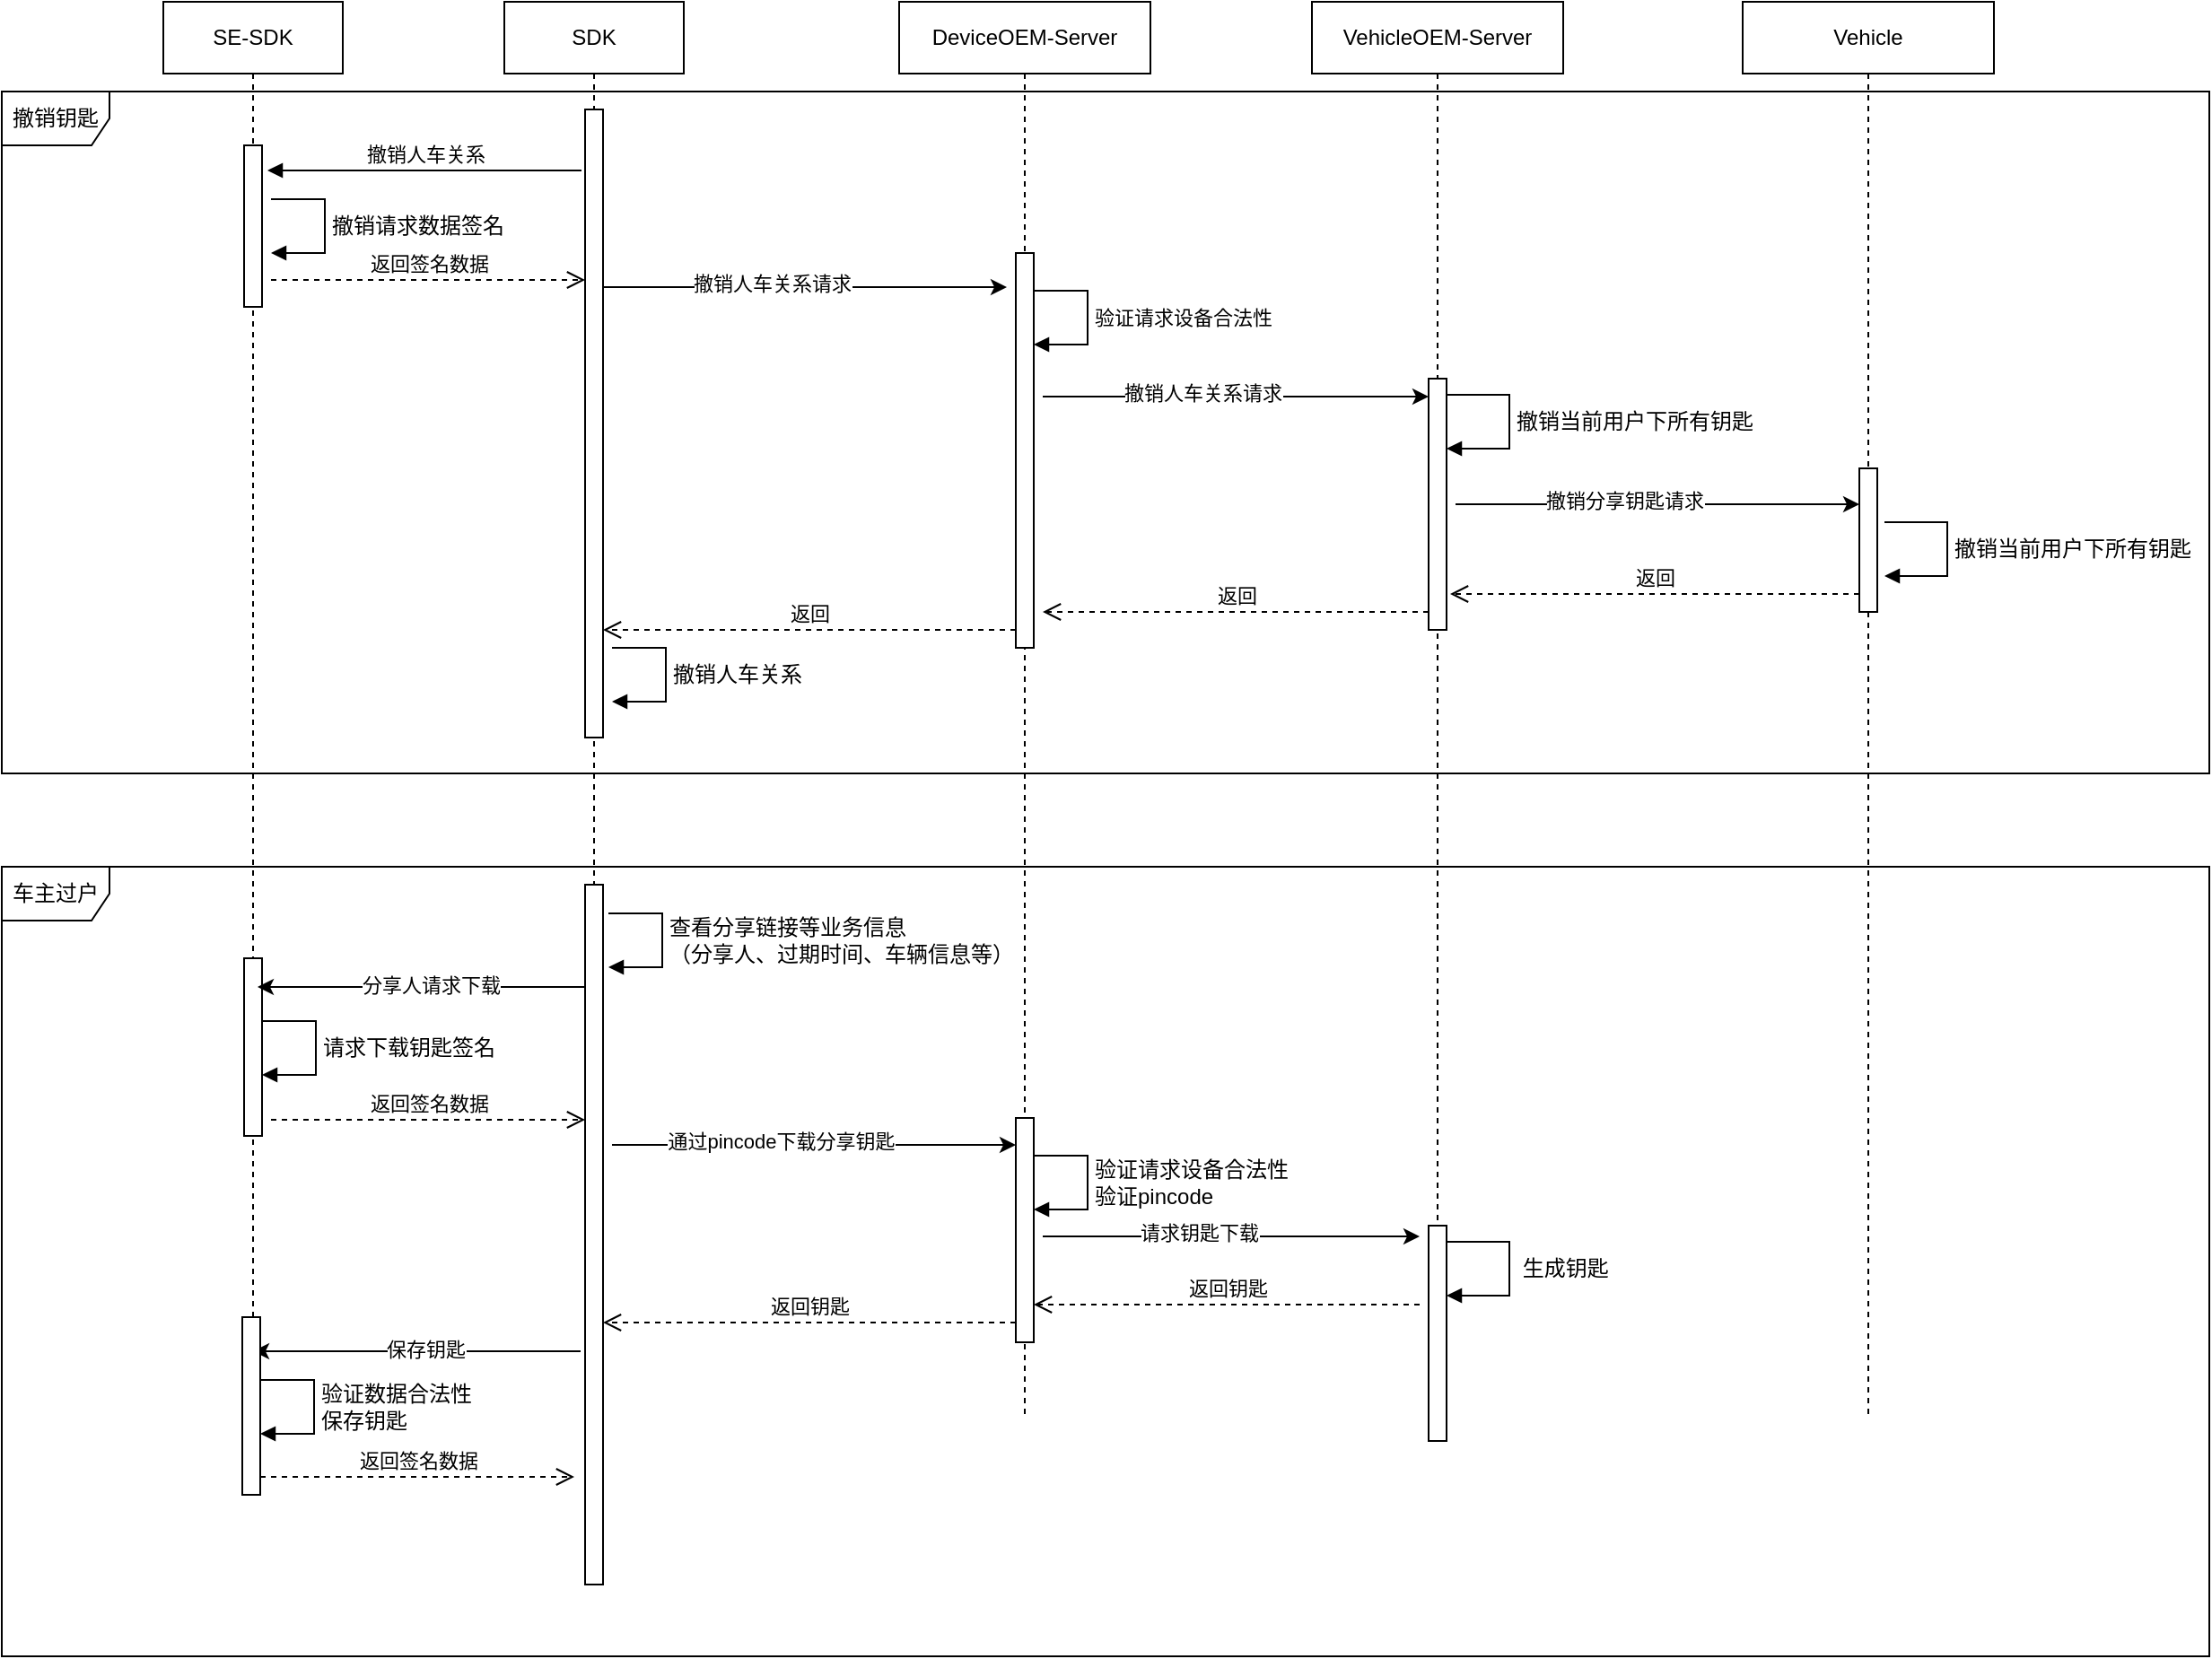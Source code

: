 <mxfile version="24.7.7">
  <diagram name="第 1 页" id="pRwHNNlRCIsjpIY2URZG">
    <mxGraphModel dx="2536" dy="927" grid="1" gridSize="10" guides="1" tooltips="1" connect="1" arrows="1" fold="1" page="1" pageScale="1" pageWidth="827" pageHeight="1169" math="0" shadow="0">
      <root>
        <mxCell id="0" />
        <mxCell id="1" parent="0" />
        <mxCell id="WlolENBASXnC9q6rWEca-1" value="SE-SDK" style="shape=umlLifeline;perimeter=lifelinePerimeter;whiteSpace=wrap;html=1;container=0;dropTarget=0;collapsible=0;recursiveResize=0;outlineConnect=0;portConstraint=eastwest;newEdgeStyle={&quot;edgeStyle&quot;:&quot;elbowEdgeStyle&quot;,&quot;elbow&quot;:&quot;vertical&quot;,&quot;curved&quot;:0,&quot;rounded&quot;:0};" vertex="1" parent="1">
          <mxGeometry x="-350" y="40" width="100" height="790" as="geometry" />
        </mxCell>
        <mxCell id="WlolENBASXnC9q6rWEca-2" value="" style="html=1;points=[];perimeter=orthogonalPerimeter;outlineConnect=0;targetShapes=umlLifeline;portConstraint=eastwest;newEdgeStyle={&quot;edgeStyle&quot;:&quot;elbowEdgeStyle&quot;,&quot;elbow&quot;:&quot;vertical&quot;,&quot;curved&quot;:0,&quot;rounded&quot;:0};" vertex="1" parent="WlolENBASXnC9q6rWEca-1">
          <mxGeometry x="45" y="80" width="10" height="90" as="geometry" />
        </mxCell>
        <mxCell id="WlolENBASXnC9q6rWEca-3" value="" style="html=1;points=[];perimeter=orthogonalPerimeter;outlineConnect=0;targetShapes=umlLifeline;portConstraint=eastwest;newEdgeStyle={&quot;edgeStyle&quot;:&quot;elbowEdgeStyle&quot;,&quot;elbow&quot;:&quot;vertical&quot;,&quot;curved&quot;:0,&quot;rounded&quot;:0};" vertex="1" parent="WlolENBASXnC9q6rWEca-1">
          <mxGeometry x="45" y="533" width="10" height="99" as="geometry" />
        </mxCell>
        <mxCell id="WlolENBASXnC9q6rWEca-4" value="SDK" style="shape=umlLifeline;perimeter=lifelinePerimeter;whiteSpace=wrap;html=1;container=0;dropTarget=0;collapsible=0;recursiveResize=0;outlineConnect=0;portConstraint=eastwest;newEdgeStyle={&quot;edgeStyle&quot;:&quot;elbowEdgeStyle&quot;,&quot;elbow&quot;:&quot;vertical&quot;,&quot;curved&quot;:0,&quot;rounded&quot;:0};" vertex="1" parent="1">
          <mxGeometry x="-160" y="40" width="100" height="790" as="geometry" />
        </mxCell>
        <mxCell id="WlolENBASXnC9q6rWEca-5" value="" style="html=1;points=[];perimeter=orthogonalPerimeter;outlineConnect=0;targetShapes=umlLifeline;portConstraint=eastwest;newEdgeStyle={&quot;edgeStyle&quot;:&quot;elbowEdgeStyle&quot;,&quot;elbow&quot;:&quot;vertical&quot;,&quot;curved&quot;:0,&quot;rounded&quot;:0};" vertex="1" parent="WlolENBASXnC9q6rWEca-4">
          <mxGeometry x="45" y="60" width="10" height="350" as="geometry" />
        </mxCell>
        <mxCell id="WlolENBASXnC9q6rWEca-6" value="" style="html=1;points=[];perimeter=orthogonalPerimeter;outlineConnect=0;targetShapes=umlLifeline;portConstraint=eastwest;newEdgeStyle={&quot;edgeStyle&quot;:&quot;elbowEdgeStyle&quot;,&quot;elbow&quot;:&quot;vertical&quot;,&quot;curved&quot;:0,&quot;rounded&quot;:0};" vertex="1" parent="WlolENBASXnC9q6rWEca-4">
          <mxGeometry x="45" y="492" width="10" height="390" as="geometry" />
        </mxCell>
        <mxCell id="WlolENBASXnC9q6rWEca-7" value="撤销人车关系" style="html=1;verticalAlign=bottom;endArrow=block;edgeStyle=elbowEdgeStyle;elbow=vertical;curved=0;rounded=0;" edge="1" parent="1">
          <mxGeometry relative="1" as="geometry">
            <mxPoint x="-117" y="134" as="sourcePoint" />
            <Array as="points" />
            <mxPoint x="-292" y="134" as="targetPoint" />
          </mxGeometry>
        </mxCell>
        <mxCell id="WlolENBASXnC9q6rWEca-9" value="返回签名数据" style="html=1;verticalAlign=bottom;endArrow=open;dashed=1;endSize=8;edgeStyle=elbowEdgeStyle;elbow=vertical;curved=0;rounded=0;" edge="1" parent="1">
          <mxGeometry relative="1" as="geometry">
            <mxPoint x="-115" y="195" as="targetPoint" />
            <Array as="points">
              <mxPoint x="-200" y="195" />
            </Array>
            <mxPoint x="-290" y="195" as="sourcePoint" />
          </mxGeometry>
        </mxCell>
        <mxCell id="WlolENBASXnC9q6rWEca-10" value="DeviceOEM-Server" style="shape=umlLifeline;perimeter=lifelinePerimeter;whiteSpace=wrap;html=1;container=0;dropTarget=0;collapsible=0;recursiveResize=0;outlineConnect=0;portConstraint=eastwest;newEdgeStyle={&quot;edgeStyle&quot;:&quot;elbowEdgeStyle&quot;,&quot;elbow&quot;:&quot;vertical&quot;,&quot;curved&quot;:0,&quot;rounded&quot;:0};" vertex="1" parent="1">
          <mxGeometry x="60" y="40" width="140" height="790" as="geometry" />
        </mxCell>
        <mxCell id="WlolENBASXnC9q6rWEca-11" value="" style="html=1;points=[];perimeter=orthogonalPerimeter;outlineConnect=0;targetShapes=umlLifeline;portConstraint=eastwest;newEdgeStyle={&quot;edgeStyle&quot;:&quot;elbowEdgeStyle&quot;,&quot;elbow&quot;:&quot;vertical&quot;,&quot;curved&quot;:0,&quot;rounded&quot;:0};" vertex="1" parent="WlolENBASXnC9q6rWEca-10">
          <mxGeometry x="65" y="140" width="10" height="220" as="geometry" />
        </mxCell>
        <mxCell id="WlolENBASXnC9q6rWEca-12" value="" style="html=1;points=[];perimeter=orthogonalPerimeter;outlineConnect=0;targetShapes=umlLifeline;portConstraint=eastwest;newEdgeStyle={&quot;edgeStyle&quot;:&quot;elbowEdgeStyle&quot;,&quot;elbow&quot;:&quot;vertical&quot;,&quot;curved&quot;:0,&quot;rounded&quot;:0};" vertex="1" parent="WlolENBASXnC9q6rWEca-10">
          <mxGeometry x="65" y="622" width="10" height="125" as="geometry" />
        </mxCell>
        <mxCell id="WlolENBASXnC9q6rWEca-13" value="" style="endArrow=classic;html=1;rounded=0;" edge="1" parent="WlolENBASXnC9q6rWEca-10">
          <mxGeometry width="50" height="50" relative="1" as="geometry">
            <mxPoint x="80" y="688" as="sourcePoint" />
            <mxPoint x="290" y="688" as="targetPoint" />
          </mxGeometry>
        </mxCell>
        <mxCell id="WlolENBASXnC9q6rWEca-14" value="请求钥匙下载" style="edgeLabel;html=1;align=center;verticalAlign=middle;resizable=0;points=[];" vertex="1" connectable="0" parent="WlolENBASXnC9q6rWEca-13">
          <mxGeometry x="-0.17" y="2" relative="1" as="geometry">
            <mxPoint as="offset" />
          </mxGeometry>
        </mxCell>
        <mxCell id="WlolENBASXnC9q6rWEca-15" value="返回钥匙" style="html=1;verticalAlign=bottom;endArrow=open;dashed=1;endSize=8;edgeStyle=elbowEdgeStyle;elbow=vertical;curved=0;rounded=0;" edge="1" parent="WlolENBASXnC9q6rWEca-10" target="WlolENBASXnC9q6rWEca-12">
          <mxGeometry relative="1" as="geometry">
            <mxPoint x="80" y="724" as="targetPoint" />
            <Array as="points" />
            <mxPoint x="290" y="726" as="sourcePoint" />
          </mxGeometry>
        </mxCell>
        <mxCell id="WlolENBASXnC9q6rWEca-16" value="验证请求设备合法性&lt;div&gt;验证pincode&lt;/div&gt;" style="html=1;align=left;spacingLeft=2;endArrow=block;rounded=0;edgeStyle=orthogonalEdgeStyle;curved=0;rounded=0;fontFamily=Helvetica;fontSize=12;fontColor=default;" edge="1" parent="WlolENBASXnC9q6rWEca-10">
          <mxGeometry relative="1" as="geometry">
            <mxPoint x="75" y="643" as="sourcePoint" />
            <Array as="points">
              <mxPoint x="105" y="643" />
              <mxPoint x="105" y="673" />
            </Array>
            <mxPoint x="75" y="673" as="targetPoint" />
          </mxGeometry>
        </mxCell>
        <mxCell id="WlolENBASXnC9q6rWEca-17" value="VehicleOEM-Server" style="shape=umlLifeline;perimeter=lifelinePerimeter;whiteSpace=wrap;html=1;container=0;dropTarget=0;collapsible=0;recursiveResize=0;outlineConnect=0;portConstraint=eastwest;newEdgeStyle={&quot;edgeStyle&quot;:&quot;elbowEdgeStyle&quot;,&quot;elbow&quot;:&quot;vertical&quot;,&quot;curved&quot;:0,&quot;rounded&quot;:0};" vertex="1" parent="1">
          <mxGeometry x="290" y="40" width="140" height="790" as="geometry" />
        </mxCell>
        <mxCell id="WlolENBASXnC9q6rWEca-18" value="" style="html=1;points=[];perimeter=orthogonalPerimeter;outlineConnect=0;targetShapes=umlLifeline;portConstraint=eastwest;newEdgeStyle={&quot;edgeStyle&quot;:&quot;elbowEdgeStyle&quot;,&quot;elbow&quot;:&quot;vertical&quot;,&quot;curved&quot;:0,&quot;rounded&quot;:0};" vertex="1" parent="WlolENBASXnC9q6rWEca-17">
          <mxGeometry x="65" y="682" width="10" height="120" as="geometry" />
        </mxCell>
        <mxCell id="WlolENBASXnC9q6rWEca-19" value="&amp;nbsp;生成钥匙" style="html=1;align=left;spacingLeft=2;endArrow=block;rounded=0;edgeStyle=orthogonalEdgeStyle;curved=0;rounded=0;fontFamily=Helvetica;fontSize=12;fontColor=default;" edge="1" parent="WlolENBASXnC9q6rWEca-17">
          <mxGeometry relative="1" as="geometry">
            <mxPoint x="75" y="691" as="sourcePoint" />
            <Array as="points">
              <mxPoint x="110" y="691" />
              <mxPoint x="110" y="721" />
            </Array>
            <mxPoint x="75" y="721" as="targetPoint" />
          </mxGeometry>
        </mxCell>
        <mxCell id="WlolENBASXnC9q6rWEca-43" value="" style="html=1;points=[];perimeter=orthogonalPerimeter;outlineConnect=0;targetShapes=umlLifeline;portConstraint=eastwest;newEdgeStyle={&quot;edgeStyle&quot;:&quot;elbowEdgeStyle&quot;,&quot;elbow&quot;:&quot;vertical&quot;,&quot;curved&quot;:0,&quot;rounded&quot;:0};" vertex="1" parent="WlolENBASXnC9q6rWEca-17">
          <mxGeometry x="65" y="210" width="10" height="140" as="geometry" />
        </mxCell>
        <mxCell id="WlolENBASXnC9q6rWEca-44" value="撤销当前用户下所有钥匙" style="html=1;align=left;spacingLeft=2;endArrow=block;rounded=0;edgeStyle=orthogonalEdgeStyle;curved=0;rounded=0;fontFamily=Helvetica;fontSize=12;fontColor=default;" edge="1" parent="WlolENBASXnC9q6rWEca-17">
          <mxGeometry relative="1" as="geometry">
            <mxPoint x="75" y="219" as="sourcePoint" />
            <Array as="points">
              <mxPoint x="110" y="219" />
              <mxPoint x="110" y="249" />
            </Array>
            <mxPoint x="75" y="249" as="targetPoint" />
          </mxGeometry>
        </mxCell>
        <mxCell id="WlolENBASXnC9q6rWEca-20" value="Vehicle" style="shape=umlLifeline;perimeter=lifelinePerimeter;whiteSpace=wrap;html=1;container=0;dropTarget=0;collapsible=0;recursiveResize=0;outlineConnect=0;portConstraint=eastwest;newEdgeStyle={&quot;edgeStyle&quot;:&quot;elbowEdgeStyle&quot;,&quot;elbow&quot;:&quot;vertical&quot;,&quot;curved&quot;:0,&quot;rounded&quot;:0};" vertex="1" parent="1">
          <mxGeometry x="530" y="40" width="140" height="790" as="geometry" />
        </mxCell>
        <mxCell id="WlolENBASXnC9q6rWEca-47" value="" style="html=1;points=[];perimeter=orthogonalPerimeter;outlineConnect=0;targetShapes=umlLifeline;portConstraint=eastwest;newEdgeStyle={&quot;edgeStyle&quot;:&quot;elbowEdgeStyle&quot;,&quot;elbow&quot;:&quot;vertical&quot;,&quot;curved&quot;:0,&quot;rounded&quot;:0};" vertex="1" parent="WlolENBASXnC9q6rWEca-20">
          <mxGeometry x="65" y="260" width="10" height="80" as="geometry" />
        </mxCell>
        <mxCell id="WlolENBASXnC9q6rWEca-21" value="" style="endArrow=classic;html=1;rounded=0;" edge="1" parent="1">
          <mxGeometry width="50" height="50" relative="1" as="geometry">
            <mxPoint x="-105" y="199" as="sourcePoint" />
            <mxPoint x="120" y="199" as="targetPoint" />
          </mxGeometry>
        </mxCell>
        <mxCell id="WlolENBASXnC9q6rWEca-22" value="撤销人车关系请求" style="edgeLabel;html=1;align=center;verticalAlign=middle;resizable=0;points=[];" vertex="1" connectable="0" parent="WlolENBASXnC9q6rWEca-21">
          <mxGeometry x="-0.17" y="2" relative="1" as="geometry">
            <mxPoint as="offset" />
          </mxGeometry>
        </mxCell>
        <mxCell id="WlolENBASXnC9q6rWEca-23" value="&lt;font style=&quot;font-size: 11px;&quot;&gt;验证请求设备合法性&lt;/font&gt;" style="html=1;align=left;spacingLeft=2;endArrow=block;rounded=0;edgeStyle=orthogonalEdgeStyle;curved=0;rounded=0;fontFamily=Helvetica;fontSize=12;fontColor=default;" edge="1" parent="1">
          <mxGeometry relative="1" as="geometry">
            <mxPoint x="135" y="201" as="sourcePoint" />
            <Array as="points">
              <mxPoint x="165" y="201" />
              <mxPoint x="165" y="231" />
            </Array>
            <mxPoint x="135" y="231" as="targetPoint" />
          </mxGeometry>
        </mxCell>
        <mxCell id="WlolENBASXnC9q6rWEca-24" value="撤销人车关系" style="html=1;align=left;spacingLeft=2;endArrow=block;rounded=0;edgeStyle=orthogonalEdgeStyle;curved=0;rounded=0;fontFamily=Helvetica;fontSize=12;fontColor=default;" edge="1" parent="1">
          <mxGeometry relative="1" as="geometry">
            <mxPoint x="-100" y="400" as="sourcePoint" />
            <Array as="points">
              <mxPoint x="-70" y="400" />
              <mxPoint x="-70" y="430" />
            </Array>
            <mxPoint x="-100" y="430" as="targetPoint" />
          </mxGeometry>
        </mxCell>
        <mxCell id="WlolENBASXnC9q6rWEca-25" value="撤销钥匙" style="shape=umlFrame;whiteSpace=wrap;html=1;pointerEvents=0;sketch=0;strokeColor=default;align=center;verticalAlign=middle;fontFamily=Helvetica;fontSize=12;fontColor=default;fillColor=default;" vertex="1" parent="1">
          <mxGeometry x="-440" y="90" width="1230" height="380" as="geometry" />
        </mxCell>
        <mxCell id="WlolENBASXnC9q6rWEca-26" value="撤销请求数据签名" style="html=1;align=left;spacingLeft=2;endArrow=block;rounded=0;edgeStyle=orthogonalEdgeStyle;curved=0;rounded=0;fontFamily=Helvetica;fontSize=12;fontColor=default;" edge="1" parent="1">
          <mxGeometry relative="1" as="geometry">
            <mxPoint x="-290" y="150" as="sourcePoint" />
            <Array as="points">
              <mxPoint x="-260" y="150" />
              <mxPoint x="-260" y="180" />
            </Array>
            <mxPoint x="-290" y="180" as="targetPoint" />
          </mxGeometry>
        </mxCell>
        <mxCell id="WlolENBASXnC9q6rWEca-27" value="查看分享链接等业务信息&lt;div&gt;（分享人、过期时间、车辆信息等）&lt;/div&gt;" style="html=1;align=left;spacingLeft=2;endArrow=block;rounded=0;edgeStyle=orthogonalEdgeStyle;curved=0;rounded=0;fontFamily=Helvetica;fontSize=12;fontColor=default;" edge="1" parent="1">
          <mxGeometry relative="1" as="geometry">
            <mxPoint x="-102" y="548" as="sourcePoint" />
            <Array as="points">
              <mxPoint x="-72" y="548" />
              <mxPoint x="-72" y="578" />
            </Array>
            <mxPoint x="-102" y="578" as="targetPoint" />
          </mxGeometry>
        </mxCell>
        <mxCell id="WlolENBASXnC9q6rWEca-28" value="" style="endArrow=classic;html=1;rounded=0;" edge="1" parent="1">
          <mxGeometry width="50" height="50" relative="1" as="geometry">
            <mxPoint x="-115" y="589" as="sourcePoint" />
            <mxPoint x="-297.5" y="589" as="targetPoint" />
          </mxGeometry>
        </mxCell>
        <mxCell id="WlolENBASXnC9q6rWEca-29" value="分享人请求下载" style="edgeLabel;html=1;align=center;verticalAlign=middle;resizable=0;points=[];" vertex="1" connectable="0" parent="WlolENBASXnC9q6rWEca-28">
          <mxGeometry x="-0.17" y="2" relative="1" as="geometry">
            <mxPoint x="-11" y="-3" as="offset" />
          </mxGeometry>
        </mxCell>
        <mxCell id="WlolENBASXnC9q6rWEca-30" value="请求下载钥匙签名" style="html=1;align=left;spacingLeft=2;endArrow=block;rounded=0;edgeStyle=orthogonalEdgeStyle;curved=0;rounded=0;fontFamily=Helvetica;fontSize=12;fontColor=default;" edge="1" parent="1">
          <mxGeometry relative="1" as="geometry">
            <mxPoint x="-295" y="608" as="sourcePoint" />
            <Array as="points">
              <mxPoint x="-265" y="608" />
              <mxPoint x="-265" y="638" />
            </Array>
            <mxPoint x="-295" y="638" as="targetPoint" />
          </mxGeometry>
        </mxCell>
        <mxCell id="WlolENBASXnC9q6rWEca-31" value="返回签名数据" style="html=1;verticalAlign=bottom;endArrow=open;dashed=1;endSize=8;edgeStyle=elbowEdgeStyle;elbow=vertical;curved=0;rounded=0;" edge="1" parent="1">
          <mxGeometry relative="1" as="geometry">
            <mxPoint x="-115" y="663" as="targetPoint" />
            <Array as="points">
              <mxPoint x="-200" y="663" />
            </Array>
            <mxPoint x="-290" y="663" as="sourcePoint" />
          </mxGeometry>
        </mxCell>
        <mxCell id="WlolENBASXnC9q6rWEca-32" value="" style="endArrow=classic;html=1;rounded=0;" edge="1" parent="1">
          <mxGeometry width="50" height="50" relative="1" as="geometry">
            <mxPoint x="-100" y="677" as="sourcePoint" />
            <mxPoint x="125" y="677" as="targetPoint" />
          </mxGeometry>
        </mxCell>
        <mxCell id="WlolENBASXnC9q6rWEca-33" value="通过pincode下载分享钥匙" style="edgeLabel;html=1;align=center;verticalAlign=middle;resizable=0;points=[];" vertex="1" connectable="0" parent="WlolENBASXnC9q6rWEca-32">
          <mxGeometry x="-0.17" y="2" relative="1" as="geometry">
            <mxPoint as="offset" />
          </mxGeometry>
        </mxCell>
        <mxCell id="WlolENBASXnC9q6rWEca-34" value="车主过户" style="shape=umlFrame;whiteSpace=wrap;html=1;pointerEvents=0;sketch=0;strokeColor=default;align=center;verticalAlign=middle;fontFamily=Helvetica;fontSize=12;fontColor=default;fillColor=default;" vertex="1" parent="1">
          <mxGeometry x="-440" y="522" width="1230" height="440" as="geometry" />
        </mxCell>
        <mxCell id="WlolENBASXnC9q6rWEca-35" value="返回钥匙" style="html=1;verticalAlign=bottom;endArrow=open;dashed=1;endSize=8;edgeStyle=elbowEdgeStyle;elbow=vertical;curved=0;rounded=0;" edge="1" parent="1" target="WlolENBASXnC9q6rWEca-6">
          <mxGeometry relative="1" as="geometry">
            <mxPoint x="-90" y="776" as="targetPoint" />
            <Array as="points" />
            <mxPoint x="125" y="776" as="sourcePoint" />
          </mxGeometry>
        </mxCell>
        <mxCell id="WlolENBASXnC9q6rWEca-36" value="" style="endArrow=classic;html=1;rounded=0;" edge="1" parent="1">
          <mxGeometry width="50" height="50" relative="1" as="geometry">
            <mxPoint x="-117.5" y="792" as="sourcePoint" />
            <mxPoint x="-300" y="792" as="targetPoint" />
          </mxGeometry>
        </mxCell>
        <mxCell id="WlolENBASXnC9q6rWEca-37" value="保存钥匙" style="edgeLabel;html=1;align=center;verticalAlign=middle;resizable=0;points=[];" vertex="1" connectable="0" parent="WlolENBASXnC9q6rWEca-36">
          <mxGeometry x="-0.17" y="2" relative="1" as="geometry">
            <mxPoint x="-11" y="-3" as="offset" />
          </mxGeometry>
        </mxCell>
        <mxCell id="WlolENBASXnC9q6rWEca-38" value="" style="html=1;points=[];perimeter=orthogonalPerimeter;outlineConnect=0;targetShapes=umlLifeline;portConstraint=eastwest;newEdgeStyle={&quot;edgeStyle&quot;:&quot;elbowEdgeStyle&quot;,&quot;elbow&quot;:&quot;vertical&quot;,&quot;curved&quot;:0,&quot;rounded&quot;:0};" vertex="1" parent="1">
          <mxGeometry x="-306" y="773" width="10" height="99" as="geometry" />
        </mxCell>
        <mxCell id="WlolENBASXnC9q6rWEca-39" value="验证数据合法性&lt;div&gt;保存钥匙&lt;/div&gt;" style="html=1;align=left;spacingLeft=2;endArrow=block;rounded=0;edgeStyle=orthogonalEdgeStyle;curved=0;rounded=0;fontFamily=Helvetica;fontSize=12;fontColor=default;" edge="1" parent="1">
          <mxGeometry relative="1" as="geometry">
            <mxPoint x="-296" y="808" as="sourcePoint" />
            <Array as="points">
              <mxPoint x="-266" y="808" />
              <mxPoint x="-266" y="838" />
            </Array>
            <mxPoint x="-296" y="838" as="targetPoint" />
          </mxGeometry>
        </mxCell>
        <mxCell id="WlolENBASXnC9q6rWEca-40" value="返回签名数据" style="html=1;verticalAlign=bottom;endArrow=open;dashed=1;endSize=8;edgeStyle=elbowEdgeStyle;elbow=vertical;curved=0;rounded=0;" edge="1" parent="1">
          <mxGeometry relative="1" as="geometry">
            <mxPoint x="-121" y="862" as="targetPoint" />
            <Array as="points">
              <mxPoint x="-206" y="862" />
            </Array>
            <mxPoint x="-296" y="862" as="sourcePoint" />
          </mxGeometry>
        </mxCell>
        <mxCell id="WlolENBASXnC9q6rWEca-41" value="" style="endArrow=classic;html=1;rounded=0;" edge="1" parent="1">
          <mxGeometry width="50" height="50" relative="1" as="geometry">
            <mxPoint x="140" y="260" as="sourcePoint" />
            <mxPoint x="355" y="260" as="targetPoint" />
          </mxGeometry>
        </mxCell>
        <mxCell id="WlolENBASXnC9q6rWEca-42" value="撤销人车关系请求" style="edgeLabel;html=1;align=center;verticalAlign=middle;resizable=0;points=[];" vertex="1" connectable="0" parent="WlolENBASXnC9q6rWEca-41">
          <mxGeometry x="-0.17" y="2" relative="1" as="geometry">
            <mxPoint as="offset" />
          </mxGeometry>
        </mxCell>
        <mxCell id="WlolENBASXnC9q6rWEca-45" value="" style="endArrow=classic;html=1;rounded=0;" edge="1" parent="1">
          <mxGeometry width="50" height="50" relative="1" as="geometry">
            <mxPoint x="370" y="320" as="sourcePoint" />
            <mxPoint x="595" y="320" as="targetPoint" />
          </mxGeometry>
        </mxCell>
        <mxCell id="WlolENBASXnC9q6rWEca-46" value="撤销分享钥匙请求" style="edgeLabel;html=1;align=center;verticalAlign=middle;resizable=0;points=[];" vertex="1" connectable="0" parent="WlolENBASXnC9q6rWEca-45">
          <mxGeometry x="-0.17" y="2" relative="1" as="geometry">
            <mxPoint as="offset" />
          </mxGeometry>
        </mxCell>
        <mxCell id="WlolENBASXnC9q6rWEca-48" value="撤销当前用户下所有钥匙" style="html=1;align=left;spacingLeft=2;endArrow=block;rounded=0;edgeStyle=orthogonalEdgeStyle;curved=0;rounded=0;fontFamily=Helvetica;fontSize=12;fontColor=default;" edge="1" parent="1">
          <mxGeometry relative="1" as="geometry">
            <mxPoint x="609" y="330" as="sourcePoint" />
            <Array as="points">
              <mxPoint x="644" y="330" />
              <mxPoint x="644" y="360" />
            </Array>
            <mxPoint x="609" y="360" as="targetPoint" />
          </mxGeometry>
        </mxCell>
        <mxCell id="WlolENBASXnC9q6rWEca-49" value="返回" style="html=1;verticalAlign=bottom;endArrow=open;dashed=1;endSize=8;edgeStyle=elbowEdgeStyle;elbow=vertical;curved=0;rounded=0;" edge="1" parent="1">
          <mxGeometry relative="1" as="geometry">
            <mxPoint x="367" y="370" as="targetPoint" />
            <Array as="points" />
            <mxPoint x="595" y="370" as="sourcePoint" />
          </mxGeometry>
        </mxCell>
        <mxCell id="WlolENBASXnC9q6rWEca-50" value="返回" style="html=1;verticalAlign=bottom;endArrow=open;dashed=1;endSize=8;edgeStyle=elbowEdgeStyle;elbow=vertical;curved=0;rounded=0;" edge="1" parent="1">
          <mxGeometry relative="1" as="geometry">
            <mxPoint x="140" y="380" as="targetPoint" />
            <Array as="points" />
            <mxPoint x="355" y="380" as="sourcePoint" />
          </mxGeometry>
        </mxCell>
        <mxCell id="WlolENBASXnC9q6rWEca-51" value="返回" style="html=1;verticalAlign=bottom;endArrow=open;dashed=1;endSize=8;edgeStyle=elbowEdgeStyle;elbow=vertical;curved=0;rounded=0;" edge="1" parent="1" target="WlolENBASXnC9q6rWEca-5">
          <mxGeometry relative="1" as="geometry">
            <mxPoint x="-90" y="390" as="targetPoint" />
            <Array as="points" />
            <mxPoint x="125" y="390" as="sourcePoint" />
          </mxGeometry>
        </mxCell>
      </root>
    </mxGraphModel>
  </diagram>
</mxfile>
